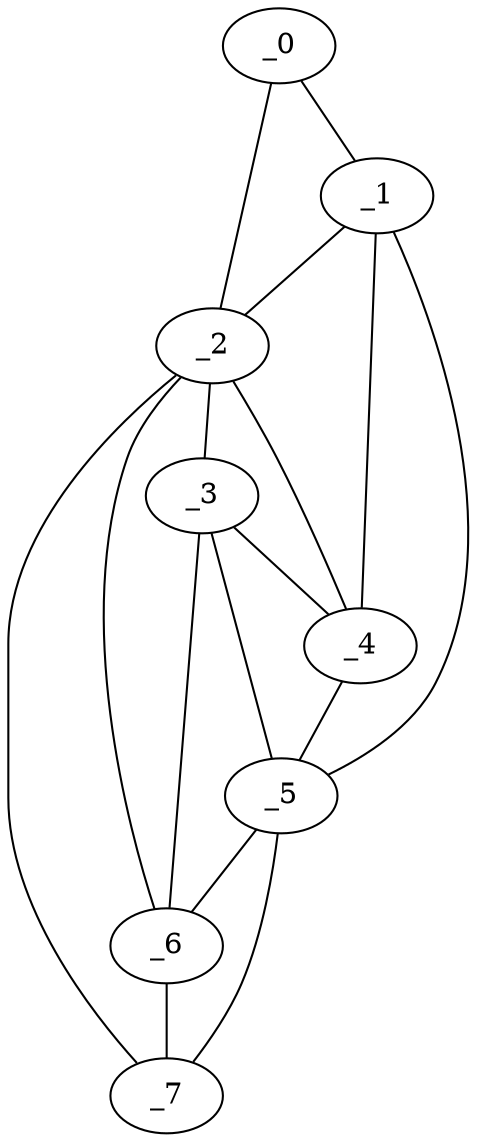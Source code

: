 graph "obj74__0.gxl" {
	_0	 [x=6,
		y=19];
	_1	 [x=12,
		y=24];
	_0 -- _1	 [valence=1];
	_2	 [x=24,
		y=21];
	_0 -- _2	 [valence=1];
	_1 -- _2	 [valence=2];
	_4	 [x=41,
		y=35];
	_1 -- _4	 [valence=2];
	_5	 [x=62,
		y=55];
	_1 -- _5	 [valence=1];
	_3	 [x=41,
		y=31];
	_2 -- _3	 [valence=2];
	_2 -- _4	 [valence=1];
	_6	 [x=116,
		y=48];
	_2 -- _6	 [valence=2];
	_7	 [x=122,
		y=48];
	_2 -- _7	 [valence=1];
	_3 -- _4	 [valence=1];
	_3 -- _5	 [valence=2];
	_3 -- _6	 [valence=1];
	_4 -- _5	 [valence=2];
	_5 -- _6	 [valence=1];
	_5 -- _7	 [valence=1];
	_6 -- _7	 [valence=2];
}

